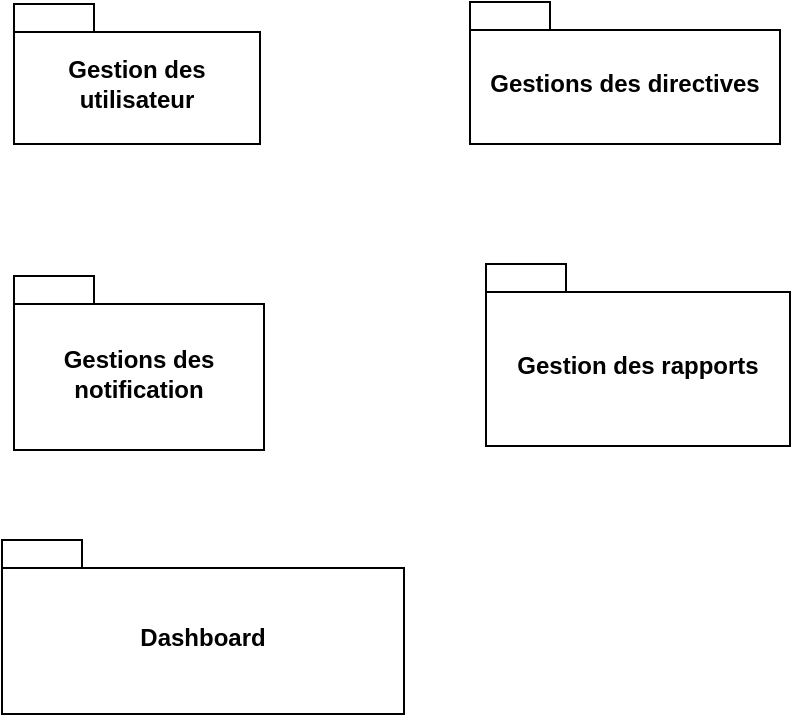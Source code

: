 <mxfile version="24.8.2">
  <diagram name="Page-1" id="0gWsJnrh7PNTObbv-XV8">
    <mxGraphModel dx="665" dy="304" grid="0" gridSize="10" guides="1" tooltips="1" connect="1" arrows="1" fold="1" page="0" pageScale="1" pageWidth="3300" pageHeight="4681" math="0" shadow="0">
      <root>
        <mxCell id="0" />
        <mxCell id="1" parent="0" />
        <mxCell id="HmMxcQXpRnZ39Q23Rilj-1" value="Gestion des utilisateur" style="shape=folder;fontStyle=1;spacingTop=10;tabWidth=40;tabHeight=14;tabPosition=left;html=1;whiteSpace=wrap;" vertex="1" parent="1">
          <mxGeometry x="14" y="74" width="123" height="70" as="geometry" />
        </mxCell>
        <mxCell id="HmMxcQXpRnZ39Q23Rilj-2" value="Gestions des directives" style="shape=folder;fontStyle=1;spacingTop=10;tabWidth=40;tabHeight=14;tabPosition=left;html=1;whiteSpace=wrap;" vertex="1" parent="1">
          <mxGeometry x="242" y="73" width="155" height="71" as="geometry" />
        </mxCell>
        <mxCell id="HmMxcQXpRnZ39Q23Rilj-3" value="Gestions des notification" style="shape=folder;fontStyle=1;spacingTop=10;tabWidth=40;tabHeight=14;tabPosition=left;html=1;whiteSpace=wrap;" vertex="1" parent="1">
          <mxGeometry x="14" y="210" width="125" height="87" as="geometry" />
        </mxCell>
        <mxCell id="HmMxcQXpRnZ39Q23Rilj-4" value="Gestion des rapports" style="shape=folder;fontStyle=1;spacingTop=10;tabWidth=40;tabHeight=14;tabPosition=left;html=1;whiteSpace=wrap;" vertex="1" parent="1">
          <mxGeometry x="250" y="204" width="152" height="91" as="geometry" />
        </mxCell>
        <mxCell id="HmMxcQXpRnZ39Q23Rilj-5" value="Dashboard" style="shape=folder;fontStyle=1;spacingTop=10;tabWidth=40;tabHeight=14;tabPosition=left;html=1;whiteSpace=wrap;" vertex="1" parent="1">
          <mxGeometry x="8" y="342" width="201" height="87" as="geometry" />
        </mxCell>
      </root>
    </mxGraphModel>
  </diagram>
</mxfile>
